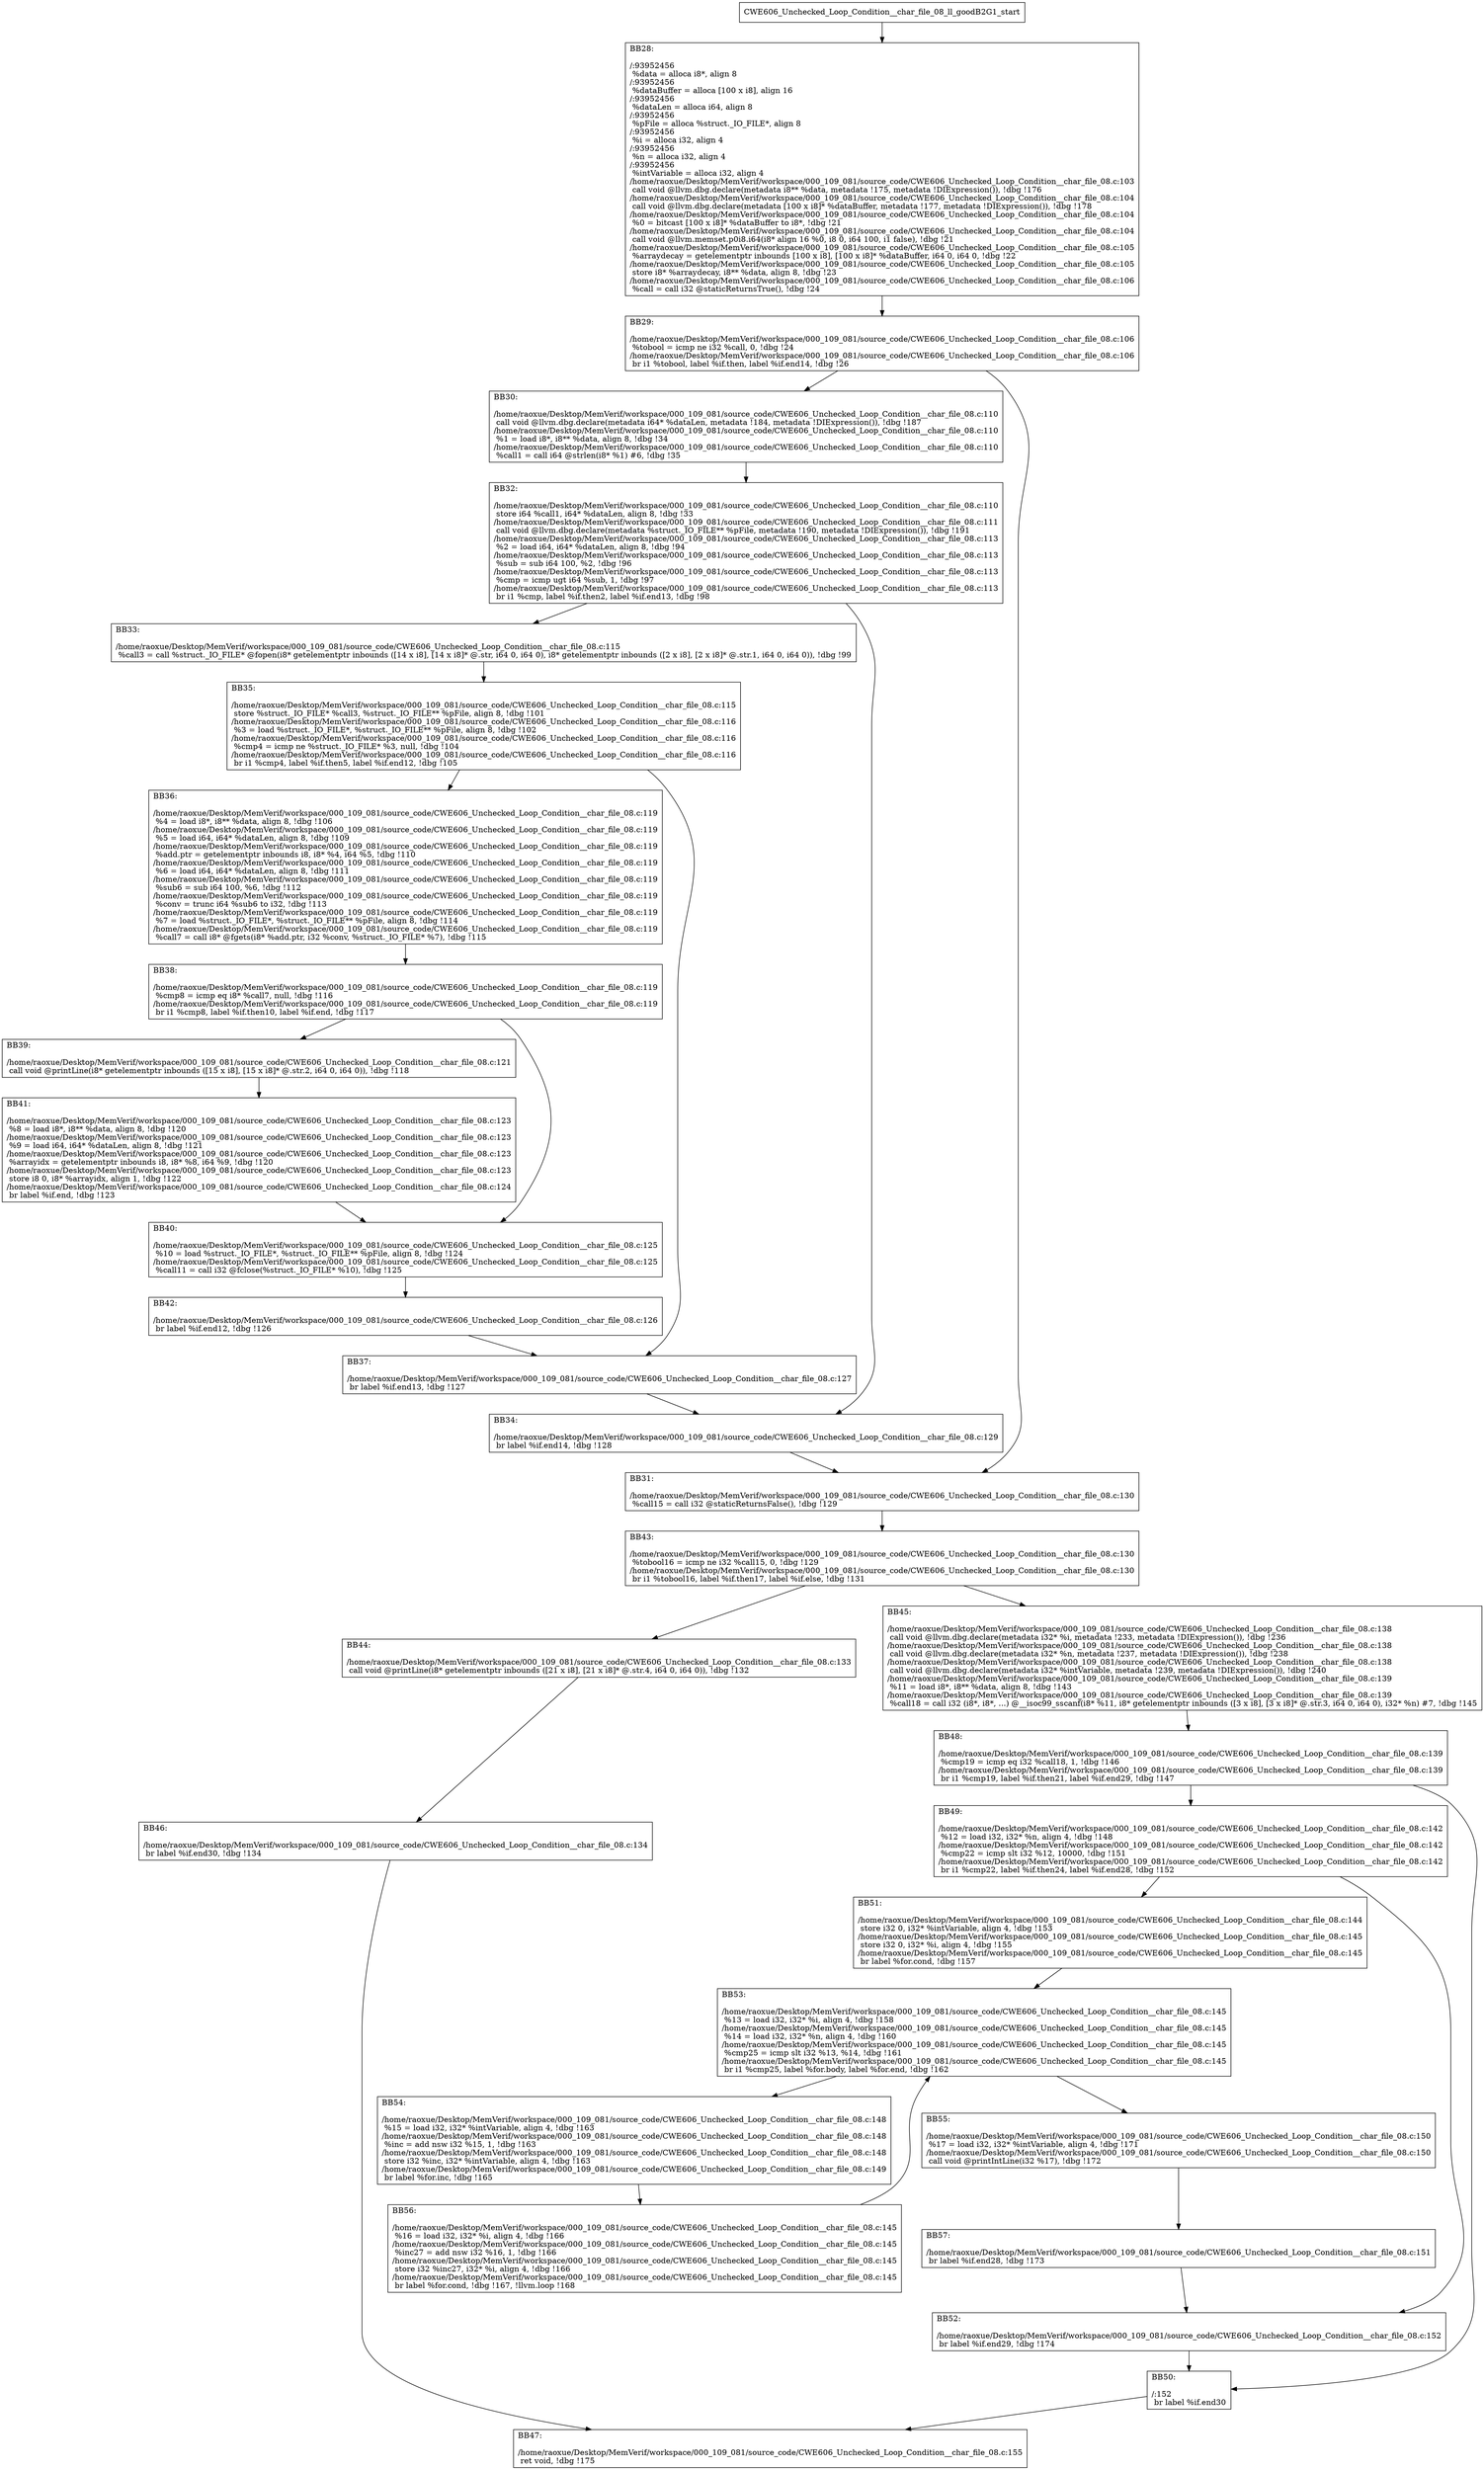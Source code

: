 digraph "CFG for'CWE606_Unchecked_Loop_Condition__char_file_08_ll_goodB2G1' function" {
	BBCWE606_Unchecked_Loop_Condition__char_file_08_ll_goodB2G1_start[shape=record,label="{CWE606_Unchecked_Loop_Condition__char_file_08_ll_goodB2G1_start}"];
	BBCWE606_Unchecked_Loop_Condition__char_file_08_ll_goodB2G1_start-> CWE606_Unchecked_Loop_Condition__char_file_08_ll_goodB2G1BB28;
	CWE606_Unchecked_Loop_Condition__char_file_08_ll_goodB2G1BB28 [shape=record, label="{BB28:\l\l/:93952456\l
  %data = alloca i8*, align 8\l
/:93952456\l
  %dataBuffer = alloca [100 x i8], align 16\l
/:93952456\l
  %dataLen = alloca i64, align 8\l
/:93952456\l
  %pFile = alloca %struct._IO_FILE*, align 8\l
/:93952456\l
  %i = alloca i32, align 4\l
/:93952456\l
  %n = alloca i32, align 4\l
/:93952456\l
  %intVariable = alloca i32, align 4\l
/home/raoxue/Desktop/MemVerif/workspace/000_109_081/source_code/CWE606_Unchecked_Loop_Condition__char_file_08.c:103\l
  call void @llvm.dbg.declare(metadata i8** %data, metadata !175, metadata !DIExpression()), !dbg !176\l
/home/raoxue/Desktop/MemVerif/workspace/000_109_081/source_code/CWE606_Unchecked_Loop_Condition__char_file_08.c:104\l
  call void @llvm.dbg.declare(metadata [100 x i8]* %dataBuffer, metadata !177, metadata !DIExpression()), !dbg !178\l
/home/raoxue/Desktop/MemVerif/workspace/000_109_081/source_code/CWE606_Unchecked_Loop_Condition__char_file_08.c:104\l
  %0 = bitcast [100 x i8]* %dataBuffer to i8*, !dbg !21\l
/home/raoxue/Desktop/MemVerif/workspace/000_109_081/source_code/CWE606_Unchecked_Loop_Condition__char_file_08.c:104\l
  call void @llvm.memset.p0i8.i64(i8* align 16 %0, i8 0, i64 100, i1 false), !dbg !21\l
/home/raoxue/Desktop/MemVerif/workspace/000_109_081/source_code/CWE606_Unchecked_Loop_Condition__char_file_08.c:105\l
  %arraydecay = getelementptr inbounds [100 x i8], [100 x i8]* %dataBuffer, i64 0, i64 0, !dbg !22\l
/home/raoxue/Desktop/MemVerif/workspace/000_109_081/source_code/CWE606_Unchecked_Loop_Condition__char_file_08.c:105\l
  store i8* %arraydecay, i8** %data, align 8, !dbg !23\l
/home/raoxue/Desktop/MemVerif/workspace/000_109_081/source_code/CWE606_Unchecked_Loop_Condition__char_file_08.c:106\l
  %call = call i32 @staticReturnsTrue(), !dbg !24\l
}"];
	CWE606_Unchecked_Loop_Condition__char_file_08_ll_goodB2G1BB28-> CWE606_Unchecked_Loop_Condition__char_file_08_ll_goodB2G1BB29;
	CWE606_Unchecked_Loop_Condition__char_file_08_ll_goodB2G1BB29 [shape=record, label="{BB29:\l\l/home/raoxue/Desktop/MemVerif/workspace/000_109_081/source_code/CWE606_Unchecked_Loop_Condition__char_file_08.c:106\l
  %tobool = icmp ne i32 %call, 0, !dbg !24\l
/home/raoxue/Desktop/MemVerif/workspace/000_109_081/source_code/CWE606_Unchecked_Loop_Condition__char_file_08.c:106\l
  br i1 %tobool, label %if.then, label %if.end14, !dbg !26\l
}"];
	CWE606_Unchecked_Loop_Condition__char_file_08_ll_goodB2G1BB29-> CWE606_Unchecked_Loop_Condition__char_file_08_ll_goodB2G1BB30;
	CWE606_Unchecked_Loop_Condition__char_file_08_ll_goodB2G1BB29-> CWE606_Unchecked_Loop_Condition__char_file_08_ll_goodB2G1BB31;
	CWE606_Unchecked_Loop_Condition__char_file_08_ll_goodB2G1BB30 [shape=record, label="{BB30:\l\l/home/raoxue/Desktop/MemVerif/workspace/000_109_081/source_code/CWE606_Unchecked_Loop_Condition__char_file_08.c:110\l
  call void @llvm.dbg.declare(metadata i64* %dataLen, metadata !184, metadata !DIExpression()), !dbg !187\l
/home/raoxue/Desktop/MemVerif/workspace/000_109_081/source_code/CWE606_Unchecked_Loop_Condition__char_file_08.c:110\l
  %1 = load i8*, i8** %data, align 8, !dbg !34\l
/home/raoxue/Desktop/MemVerif/workspace/000_109_081/source_code/CWE606_Unchecked_Loop_Condition__char_file_08.c:110\l
  %call1 = call i64 @strlen(i8* %1) #6, !dbg !35\l
}"];
	CWE606_Unchecked_Loop_Condition__char_file_08_ll_goodB2G1BB30-> CWE606_Unchecked_Loop_Condition__char_file_08_ll_goodB2G1BB32;
	CWE606_Unchecked_Loop_Condition__char_file_08_ll_goodB2G1BB32 [shape=record, label="{BB32:\l\l/home/raoxue/Desktop/MemVerif/workspace/000_109_081/source_code/CWE606_Unchecked_Loop_Condition__char_file_08.c:110\l
  store i64 %call1, i64* %dataLen, align 8, !dbg !33\l
/home/raoxue/Desktop/MemVerif/workspace/000_109_081/source_code/CWE606_Unchecked_Loop_Condition__char_file_08.c:111\l
  call void @llvm.dbg.declare(metadata %struct._IO_FILE** %pFile, metadata !190, metadata !DIExpression()), !dbg !191\l
/home/raoxue/Desktop/MemVerif/workspace/000_109_081/source_code/CWE606_Unchecked_Loop_Condition__char_file_08.c:113\l
  %2 = load i64, i64* %dataLen, align 8, !dbg !94\l
/home/raoxue/Desktop/MemVerif/workspace/000_109_081/source_code/CWE606_Unchecked_Loop_Condition__char_file_08.c:113\l
  %sub = sub i64 100, %2, !dbg !96\l
/home/raoxue/Desktop/MemVerif/workspace/000_109_081/source_code/CWE606_Unchecked_Loop_Condition__char_file_08.c:113\l
  %cmp = icmp ugt i64 %sub, 1, !dbg !97\l
/home/raoxue/Desktop/MemVerif/workspace/000_109_081/source_code/CWE606_Unchecked_Loop_Condition__char_file_08.c:113\l
  br i1 %cmp, label %if.then2, label %if.end13, !dbg !98\l
}"];
	CWE606_Unchecked_Loop_Condition__char_file_08_ll_goodB2G1BB32-> CWE606_Unchecked_Loop_Condition__char_file_08_ll_goodB2G1BB33;
	CWE606_Unchecked_Loop_Condition__char_file_08_ll_goodB2G1BB32-> CWE606_Unchecked_Loop_Condition__char_file_08_ll_goodB2G1BB34;
	CWE606_Unchecked_Loop_Condition__char_file_08_ll_goodB2G1BB33 [shape=record, label="{BB33:\l\l/home/raoxue/Desktop/MemVerif/workspace/000_109_081/source_code/CWE606_Unchecked_Loop_Condition__char_file_08.c:115\l
  %call3 = call %struct._IO_FILE* @fopen(i8* getelementptr inbounds ([14 x i8], [14 x i8]* @.str, i64 0, i64 0), i8* getelementptr inbounds ([2 x i8], [2 x i8]* @.str.1, i64 0, i64 0)), !dbg !99\l
}"];
	CWE606_Unchecked_Loop_Condition__char_file_08_ll_goodB2G1BB33-> CWE606_Unchecked_Loop_Condition__char_file_08_ll_goodB2G1BB35;
	CWE606_Unchecked_Loop_Condition__char_file_08_ll_goodB2G1BB35 [shape=record, label="{BB35:\l\l/home/raoxue/Desktop/MemVerif/workspace/000_109_081/source_code/CWE606_Unchecked_Loop_Condition__char_file_08.c:115\l
  store %struct._IO_FILE* %call3, %struct._IO_FILE** %pFile, align 8, !dbg !101\l
/home/raoxue/Desktop/MemVerif/workspace/000_109_081/source_code/CWE606_Unchecked_Loop_Condition__char_file_08.c:116\l
  %3 = load %struct._IO_FILE*, %struct._IO_FILE** %pFile, align 8, !dbg !102\l
/home/raoxue/Desktop/MemVerif/workspace/000_109_081/source_code/CWE606_Unchecked_Loop_Condition__char_file_08.c:116\l
  %cmp4 = icmp ne %struct._IO_FILE* %3, null, !dbg !104\l
/home/raoxue/Desktop/MemVerif/workspace/000_109_081/source_code/CWE606_Unchecked_Loop_Condition__char_file_08.c:116\l
  br i1 %cmp4, label %if.then5, label %if.end12, !dbg !105\l
}"];
	CWE606_Unchecked_Loop_Condition__char_file_08_ll_goodB2G1BB35-> CWE606_Unchecked_Loop_Condition__char_file_08_ll_goodB2G1BB36;
	CWE606_Unchecked_Loop_Condition__char_file_08_ll_goodB2G1BB35-> CWE606_Unchecked_Loop_Condition__char_file_08_ll_goodB2G1BB37;
	CWE606_Unchecked_Loop_Condition__char_file_08_ll_goodB2G1BB36 [shape=record, label="{BB36:\l\l/home/raoxue/Desktop/MemVerif/workspace/000_109_081/source_code/CWE606_Unchecked_Loop_Condition__char_file_08.c:119\l
  %4 = load i8*, i8** %data, align 8, !dbg !106\l
/home/raoxue/Desktop/MemVerif/workspace/000_109_081/source_code/CWE606_Unchecked_Loop_Condition__char_file_08.c:119\l
  %5 = load i64, i64* %dataLen, align 8, !dbg !109\l
/home/raoxue/Desktop/MemVerif/workspace/000_109_081/source_code/CWE606_Unchecked_Loop_Condition__char_file_08.c:119\l
  %add.ptr = getelementptr inbounds i8, i8* %4, i64 %5, !dbg !110\l
/home/raoxue/Desktop/MemVerif/workspace/000_109_081/source_code/CWE606_Unchecked_Loop_Condition__char_file_08.c:119\l
  %6 = load i64, i64* %dataLen, align 8, !dbg !111\l
/home/raoxue/Desktop/MemVerif/workspace/000_109_081/source_code/CWE606_Unchecked_Loop_Condition__char_file_08.c:119\l
  %sub6 = sub i64 100, %6, !dbg !112\l
/home/raoxue/Desktop/MemVerif/workspace/000_109_081/source_code/CWE606_Unchecked_Loop_Condition__char_file_08.c:119\l
  %conv = trunc i64 %sub6 to i32, !dbg !113\l
/home/raoxue/Desktop/MemVerif/workspace/000_109_081/source_code/CWE606_Unchecked_Loop_Condition__char_file_08.c:119\l
  %7 = load %struct._IO_FILE*, %struct._IO_FILE** %pFile, align 8, !dbg !114\l
/home/raoxue/Desktop/MemVerif/workspace/000_109_081/source_code/CWE606_Unchecked_Loop_Condition__char_file_08.c:119\l
  %call7 = call i8* @fgets(i8* %add.ptr, i32 %conv, %struct._IO_FILE* %7), !dbg !115\l
}"];
	CWE606_Unchecked_Loop_Condition__char_file_08_ll_goodB2G1BB36-> CWE606_Unchecked_Loop_Condition__char_file_08_ll_goodB2G1BB38;
	CWE606_Unchecked_Loop_Condition__char_file_08_ll_goodB2G1BB38 [shape=record, label="{BB38:\l\l/home/raoxue/Desktop/MemVerif/workspace/000_109_081/source_code/CWE606_Unchecked_Loop_Condition__char_file_08.c:119\l
  %cmp8 = icmp eq i8* %call7, null, !dbg !116\l
/home/raoxue/Desktop/MemVerif/workspace/000_109_081/source_code/CWE606_Unchecked_Loop_Condition__char_file_08.c:119\l
  br i1 %cmp8, label %if.then10, label %if.end, !dbg !117\l
}"];
	CWE606_Unchecked_Loop_Condition__char_file_08_ll_goodB2G1BB38-> CWE606_Unchecked_Loop_Condition__char_file_08_ll_goodB2G1BB39;
	CWE606_Unchecked_Loop_Condition__char_file_08_ll_goodB2G1BB38-> CWE606_Unchecked_Loop_Condition__char_file_08_ll_goodB2G1BB40;
	CWE606_Unchecked_Loop_Condition__char_file_08_ll_goodB2G1BB39 [shape=record, label="{BB39:\l\l/home/raoxue/Desktop/MemVerif/workspace/000_109_081/source_code/CWE606_Unchecked_Loop_Condition__char_file_08.c:121\l
  call void @printLine(i8* getelementptr inbounds ([15 x i8], [15 x i8]* @.str.2, i64 0, i64 0)), !dbg !118\l
}"];
	CWE606_Unchecked_Loop_Condition__char_file_08_ll_goodB2G1BB39-> CWE606_Unchecked_Loop_Condition__char_file_08_ll_goodB2G1BB41;
	CWE606_Unchecked_Loop_Condition__char_file_08_ll_goodB2G1BB41 [shape=record, label="{BB41:\l\l/home/raoxue/Desktop/MemVerif/workspace/000_109_081/source_code/CWE606_Unchecked_Loop_Condition__char_file_08.c:123\l
  %8 = load i8*, i8** %data, align 8, !dbg !120\l
/home/raoxue/Desktop/MemVerif/workspace/000_109_081/source_code/CWE606_Unchecked_Loop_Condition__char_file_08.c:123\l
  %9 = load i64, i64* %dataLen, align 8, !dbg !121\l
/home/raoxue/Desktop/MemVerif/workspace/000_109_081/source_code/CWE606_Unchecked_Loop_Condition__char_file_08.c:123\l
  %arrayidx = getelementptr inbounds i8, i8* %8, i64 %9, !dbg !120\l
/home/raoxue/Desktop/MemVerif/workspace/000_109_081/source_code/CWE606_Unchecked_Loop_Condition__char_file_08.c:123\l
  store i8 0, i8* %arrayidx, align 1, !dbg !122\l
/home/raoxue/Desktop/MemVerif/workspace/000_109_081/source_code/CWE606_Unchecked_Loop_Condition__char_file_08.c:124\l
  br label %if.end, !dbg !123\l
}"];
	CWE606_Unchecked_Loop_Condition__char_file_08_ll_goodB2G1BB41-> CWE606_Unchecked_Loop_Condition__char_file_08_ll_goodB2G1BB40;
	CWE606_Unchecked_Loop_Condition__char_file_08_ll_goodB2G1BB40 [shape=record, label="{BB40:\l\l/home/raoxue/Desktop/MemVerif/workspace/000_109_081/source_code/CWE606_Unchecked_Loop_Condition__char_file_08.c:125\l
  %10 = load %struct._IO_FILE*, %struct._IO_FILE** %pFile, align 8, !dbg !124\l
/home/raoxue/Desktop/MemVerif/workspace/000_109_081/source_code/CWE606_Unchecked_Loop_Condition__char_file_08.c:125\l
  %call11 = call i32 @fclose(%struct._IO_FILE* %10), !dbg !125\l
}"];
	CWE606_Unchecked_Loop_Condition__char_file_08_ll_goodB2G1BB40-> CWE606_Unchecked_Loop_Condition__char_file_08_ll_goodB2G1BB42;
	CWE606_Unchecked_Loop_Condition__char_file_08_ll_goodB2G1BB42 [shape=record, label="{BB42:\l\l/home/raoxue/Desktop/MemVerif/workspace/000_109_081/source_code/CWE606_Unchecked_Loop_Condition__char_file_08.c:126\l
  br label %if.end12, !dbg !126\l
}"];
	CWE606_Unchecked_Loop_Condition__char_file_08_ll_goodB2G1BB42-> CWE606_Unchecked_Loop_Condition__char_file_08_ll_goodB2G1BB37;
	CWE606_Unchecked_Loop_Condition__char_file_08_ll_goodB2G1BB37 [shape=record, label="{BB37:\l\l/home/raoxue/Desktop/MemVerif/workspace/000_109_081/source_code/CWE606_Unchecked_Loop_Condition__char_file_08.c:127\l
  br label %if.end13, !dbg !127\l
}"];
	CWE606_Unchecked_Loop_Condition__char_file_08_ll_goodB2G1BB37-> CWE606_Unchecked_Loop_Condition__char_file_08_ll_goodB2G1BB34;
	CWE606_Unchecked_Loop_Condition__char_file_08_ll_goodB2G1BB34 [shape=record, label="{BB34:\l\l/home/raoxue/Desktop/MemVerif/workspace/000_109_081/source_code/CWE606_Unchecked_Loop_Condition__char_file_08.c:129\l
  br label %if.end14, !dbg !128\l
}"];
	CWE606_Unchecked_Loop_Condition__char_file_08_ll_goodB2G1BB34-> CWE606_Unchecked_Loop_Condition__char_file_08_ll_goodB2G1BB31;
	CWE606_Unchecked_Loop_Condition__char_file_08_ll_goodB2G1BB31 [shape=record, label="{BB31:\l\l/home/raoxue/Desktop/MemVerif/workspace/000_109_081/source_code/CWE606_Unchecked_Loop_Condition__char_file_08.c:130\l
  %call15 = call i32 @staticReturnsFalse(), !dbg !129\l
}"];
	CWE606_Unchecked_Loop_Condition__char_file_08_ll_goodB2G1BB31-> CWE606_Unchecked_Loop_Condition__char_file_08_ll_goodB2G1BB43;
	CWE606_Unchecked_Loop_Condition__char_file_08_ll_goodB2G1BB43 [shape=record, label="{BB43:\l\l/home/raoxue/Desktop/MemVerif/workspace/000_109_081/source_code/CWE606_Unchecked_Loop_Condition__char_file_08.c:130\l
  %tobool16 = icmp ne i32 %call15, 0, !dbg !129\l
/home/raoxue/Desktop/MemVerif/workspace/000_109_081/source_code/CWE606_Unchecked_Loop_Condition__char_file_08.c:130\l
  br i1 %tobool16, label %if.then17, label %if.else, !dbg !131\l
}"];
	CWE606_Unchecked_Loop_Condition__char_file_08_ll_goodB2G1BB43-> CWE606_Unchecked_Loop_Condition__char_file_08_ll_goodB2G1BB44;
	CWE606_Unchecked_Loop_Condition__char_file_08_ll_goodB2G1BB43-> CWE606_Unchecked_Loop_Condition__char_file_08_ll_goodB2G1BB45;
	CWE606_Unchecked_Loop_Condition__char_file_08_ll_goodB2G1BB44 [shape=record, label="{BB44:\l\l/home/raoxue/Desktop/MemVerif/workspace/000_109_081/source_code/CWE606_Unchecked_Loop_Condition__char_file_08.c:133\l
  call void @printLine(i8* getelementptr inbounds ([21 x i8], [21 x i8]* @.str.4, i64 0, i64 0)), !dbg !132\l
}"];
	CWE606_Unchecked_Loop_Condition__char_file_08_ll_goodB2G1BB44-> CWE606_Unchecked_Loop_Condition__char_file_08_ll_goodB2G1BB46;
	CWE606_Unchecked_Loop_Condition__char_file_08_ll_goodB2G1BB46 [shape=record, label="{BB46:\l\l/home/raoxue/Desktop/MemVerif/workspace/000_109_081/source_code/CWE606_Unchecked_Loop_Condition__char_file_08.c:134\l
  br label %if.end30, !dbg !134\l
}"];
	CWE606_Unchecked_Loop_Condition__char_file_08_ll_goodB2G1BB46-> CWE606_Unchecked_Loop_Condition__char_file_08_ll_goodB2G1BB47;
	CWE606_Unchecked_Loop_Condition__char_file_08_ll_goodB2G1BB45 [shape=record, label="{BB45:\l\l/home/raoxue/Desktop/MemVerif/workspace/000_109_081/source_code/CWE606_Unchecked_Loop_Condition__char_file_08.c:138\l
  call void @llvm.dbg.declare(metadata i32* %i, metadata !233, metadata !DIExpression()), !dbg !236\l
/home/raoxue/Desktop/MemVerif/workspace/000_109_081/source_code/CWE606_Unchecked_Loop_Condition__char_file_08.c:138\l
  call void @llvm.dbg.declare(metadata i32* %n, metadata !237, metadata !DIExpression()), !dbg !238\l
/home/raoxue/Desktop/MemVerif/workspace/000_109_081/source_code/CWE606_Unchecked_Loop_Condition__char_file_08.c:138\l
  call void @llvm.dbg.declare(metadata i32* %intVariable, metadata !239, metadata !DIExpression()), !dbg !240\l
/home/raoxue/Desktop/MemVerif/workspace/000_109_081/source_code/CWE606_Unchecked_Loop_Condition__char_file_08.c:139\l
  %11 = load i8*, i8** %data, align 8, !dbg !143\l
/home/raoxue/Desktop/MemVerif/workspace/000_109_081/source_code/CWE606_Unchecked_Loop_Condition__char_file_08.c:139\l
  %call18 = call i32 (i8*, i8*, ...) @__isoc99_sscanf(i8* %11, i8* getelementptr inbounds ([3 x i8], [3 x i8]* @.str.3, i64 0, i64 0), i32* %n) #7, !dbg !145\l
}"];
	CWE606_Unchecked_Loop_Condition__char_file_08_ll_goodB2G1BB45-> CWE606_Unchecked_Loop_Condition__char_file_08_ll_goodB2G1BB48;
	CWE606_Unchecked_Loop_Condition__char_file_08_ll_goodB2G1BB48 [shape=record, label="{BB48:\l\l/home/raoxue/Desktop/MemVerif/workspace/000_109_081/source_code/CWE606_Unchecked_Loop_Condition__char_file_08.c:139\l
  %cmp19 = icmp eq i32 %call18, 1, !dbg !146\l
/home/raoxue/Desktop/MemVerif/workspace/000_109_081/source_code/CWE606_Unchecked_Loop_Condition__char_file_08.c:139\l
  br i1 %cmp19, label %if.then21, label %if.end29, !dbg !147\l
}"];
	CWE606_Unchecked_Loop_Condition__char_file_08_ll_goodB2G1BB48-> CWE606_Unchecked_Loop_Condition__char_file_08_ll_goodB2G1BB49;
	CWE606_Unchecked_Loop_Condition__char_file_08_ll_goodB2G1BB48-> CWE606_Unchecked_Loop_Condition__char_file_08_ll_goodB2G1BB50;
	CWE606_Unchecked_Loop_Condition__char_file_08_ll_goodB2G1BB49 [shape=record, label="{BB49:\l\l/home/raoxue/Desktop/MemVerif/workspace/000_109_081/source_code/CWE606_Unchecked_Loop_Condition__char_file_08.c:142\l
  %12 = load i32, i32* %n, align 4, !dbg !148\l
/home/raoxue/Desktop/MemVerif/workspace/000_109_081/source_code/CWE606_Unchecked_Loop_Condition__char_file_08.c:142\l
  %cmp22 = icmp slt i32 %12, 10000, !dbg !151\l
/home/raoxue/Desktop/MemVerif/workspace/000_109_081/source_code/CWE606_Unchecked_Loop_Condition__char_file_08.c:142\l
  br i1 %cmp22, label %if.then24, label %if.end28, !dbg !152\l
}"];
	CWE606_Unchecked_Loop_Condition__char_file_08_ll_goodB2G1BB49-> CWE606_Unchecked_Loop_Condition__char_file_08_ll_goodB2G1BB51;
	CWE606_Unchecked_Loop_Condition__char_file_08_ll_goodB2G1BB49-> CWE606_Unchecked_Loop_Condition__char_file_08_ll_goodB2G1BB52;
	CWE606_Unchecked_Loop_Condition__char_file_08_ll_goodB2G1BB51 [shape=record, label="{BB51:\l\l/home/raoxue/Desktop/MemVerif/workspace/000_109_081/source_code/CWE606_Unchecked_Loop_Condition__char_file_08.c:144\l
  store i32 0, i32* %intVariable, align 4, !dbg !153\l
/home/raoxue/Desktop/MemVerif/workspace/000_109_081/source_code/CWE606_Unchecked_Loop_Condition__char_file_08.c:145\l
  store i32 0, i32* %i, align 4, !dbg !155\l
/home/raoxue/Desktop/MemVerif/workspace/000_109_081/source_code/CWE606_Unchecked_Loop_Condition__char_file_08.c:145\l
  br label %for.cond, !dbg !157\l
}"];
	CWE606_Unchecked_Loop_Condition__char_file_08_ll_goodB2G1BB51-> CWE606_Unchecked_Loop_Condition__char_file_08_ll_goodB2G1BB53;
	CWE606_Unchecked_Loop_Condition__char_file_08_ll_goodB2G1BB53 [shape=record, label="{BB53:\l\l/home/raoxue/Desktop/MemVerif/workspace/000_109_081/source_code/CWE606_Unchecked_Loop_Condition__char_file_08.c:145\l
  %13 = load i32, i32* %i, align 4, !dbg !158\l
/home/raoxue/Desktop/MemVerif/workspace/000_109_081/source_code/CWE606_Unchecked_Loop_Condition__char_file_08.c:145\l
  %14 = load i32, i32* %n, align 4, !dbg !160\l
/home/raoxue/Desktop/MemVerif/workspace/000_109_081/source_code/CWE606_Unchecked_Loop_Condition__char_file_08.c:145\l
  %cmp25 = icmp slt i32 %13, %14, !dbg !161\l
/home/raoxue/Desktop/MemVerif/workspace/000_109_081/source_code/CWE606_Unchecked_Loop_Condition__char_file_08.c:145\l
  br i1 %cmp25, label %for.body, label %for.end, !dbg !162\l
}"];
	CWE606_Unchecked_Loop_Condition__char_file_08_ll_goodB2G1BB53-> CWE606_Unchecked_Loop_Condition__char_file_08_ll_goodB2G1BB54;
	CWE606_Unchecked_Loop_Condition__char_file_08_ll_goodB2G1BB53-> CWE606_Unchecked_Loop_Condition__char_file_08_ll_goodB2G1BB55;
	CWE606_Unchecked_Loop_Condition__char_file_08_ll_goodB2G1BB54 [shape=record, label="{BB54:\l\l/home/raoxue/Desktop/MemVerif/workspace/000_109_081/source_code/CWE606_Unchecked_Loop_Condition__char_file_08.c:148\l
  %15 = load i32, i32* %intVariable, align 4, !dbg !163\l
/home/raoxue/Desktop/MemVerif/workspace/000_109_081/source_code/CWE606_Unchecked_Loop_Condition__char_file_08.c:148\l
  %inc = add nsw i32 %15, 1, !dbg !163\l
/home/raoxue/Desktop/MemVerif/workspace/000_109_081/source_code/CWE606_Unchecked_Loop_Condition__char_file_08.c:148\l
  store i32 %inc, i32* %intVariable, align 4, !dbg !163\l
/home/raoxue/Desktop/MemVerif/workspace/000_109_081/source_code/CWE606_Unchecked_Loop_Condition__char_file_08.c:149\l
  br label %for.inc, !dbg !165\l
}"];
	CWE606_Unchecked_Loop_Condition__char_file_08_ll_goodB2G1BB54-> CWE606_Unchecked_Loop_Condition__char_file_08_ll_goodB2G1BB56;
	CWE606_Unchecked_Loop_Condition__char_file_08_ll_goodB2G1BB56 [shape=record, label="{BB56:\l\l/home/raoxue/Desktop/MemVerif/workspace/000_109_081/source_code/CWE606_Unchecked_Loop_Condition__char_file_08.c:145\l
  %16 = load i32, i32* %i, align 4, !dbg !166\l
/home/raoxue/Desktop/MemVerif/workspace/000_109_081/source_code/CWE606_Unchecked_Loop_Condition__char_file_08.c:145\l
  %inc27 = add nsw i32 %16, 1, !dbg !166\l
/home/raoxue/Desktop/MemVerif/workspace/000_109_081/source_code/CWE606_Unchecked_Loop_Condition__char_file_08.c:145\l
  store i32 %inc27, i32* %i, align 4, !dbg !166\l
/home/raoxue/Desktop/MemVerif/workspace/000_109_081/source_code/CWE606_Unchecked_Loop_Condition__char_file_08.c:145\l
  br label %for.cond, !dbg !167, !llvm.loop !168\l
}"];
	CWE606_Unchecked_Loop_Condition__char_file_08_ll_goodB2G1BB56-> CWE606_Unchecked_Loop_Condition__char_file_08_ll_goodB2G1BB53;
	CWE606_Unchecked_Loop_Condition__char_file_08_ll_goodB2G1BB55 [shape=record, label="{BB55:\l\l/home/raoxue/Desktop/MemVerif/workspace/000_109_081/source_code/CWE606_Unchecked_Loop_Condition__char_file_08.c:150\l
  %17 = load i32, i32* %intVariable, align 4, !dbg !171\l
/home/raoxue/Desktop/MemVerif/workspace/000_109_081/source_code/CWE606_Unchecked_Loop_Condition__char_file_08.c:150\l
  call void @printIntLine(i32 %17), !dbg !172\l
}"];
	CWE606_Unchecked_Loop_Condition__char_file_08_ll_goodB2G1BB55-> CWE606_Unchecked_Loop_Condition__char_file_08_ll_goodB2G1BB57;
	CWE606_Unchecked_Loop_Condition__char_file_08_ll_goodB2G1BB57 [shape=record, label="{BB57:\l\l/home/raoxue/Desktop/MemVerif/workspace/000_109_081/source_code/CWE606_Unchecked_Loop_Condition__char_file_08.c:151\l
  br label %if.end28, !dbg !173\l
}"];
	CWE606_Unchecked_Loop_Condition__char_file_08_ll_goodB2G1BB57-> CWE606_Unchecked_Loop_Condition__char_file_08_ll_goodB2G1BB52;
	CWE606_Unchecked_Loop_Condition__char_file_08_ll_goodB2G1BB52 [shape=record, label="{BB52:\l\l/home/raoxue/Desktop/MemVerif/workspace/000_109_081/source_code/CWE606_Unchecked_Loop_Condition__char_file_08.c:152\l
  br label %if.end29, !dbg !174\l
}"];
	CWE606_Unchecked_Loop_Condition__char_file_08_ll_goodB2G1BB52-> CWE606_Unchecked_Loop_Condition__char_file_08_ll_goodB2G1BB50;
	CWE606_Unchecked_Loop_Condition__char_file_08_ll_goodB2G1BB50 [shape=record, label="{BB50:\l\l/:152\l
  br label %if.end30\l
}"];
	CWE606_Unchecked_Loop_Condition__char_file_08_ll_goodB2G1BB50-> CWE606_Unchecked_Loop_Condition__char_file_08_ll_goodB2G1BB47;
	CWE606_Unchecked_Loop_Condition__char_file_08_ll_goodB2G1BB47 [shape=record, label="{BB47:\l\l/home/raoxue/Desktop/MemVerif/workspace/000_109_081/source_code/CWE606_Unchecked_Loop_Condition__char_file_08.c:155\l
  ret void, !dbg !175\l
}"];
}
